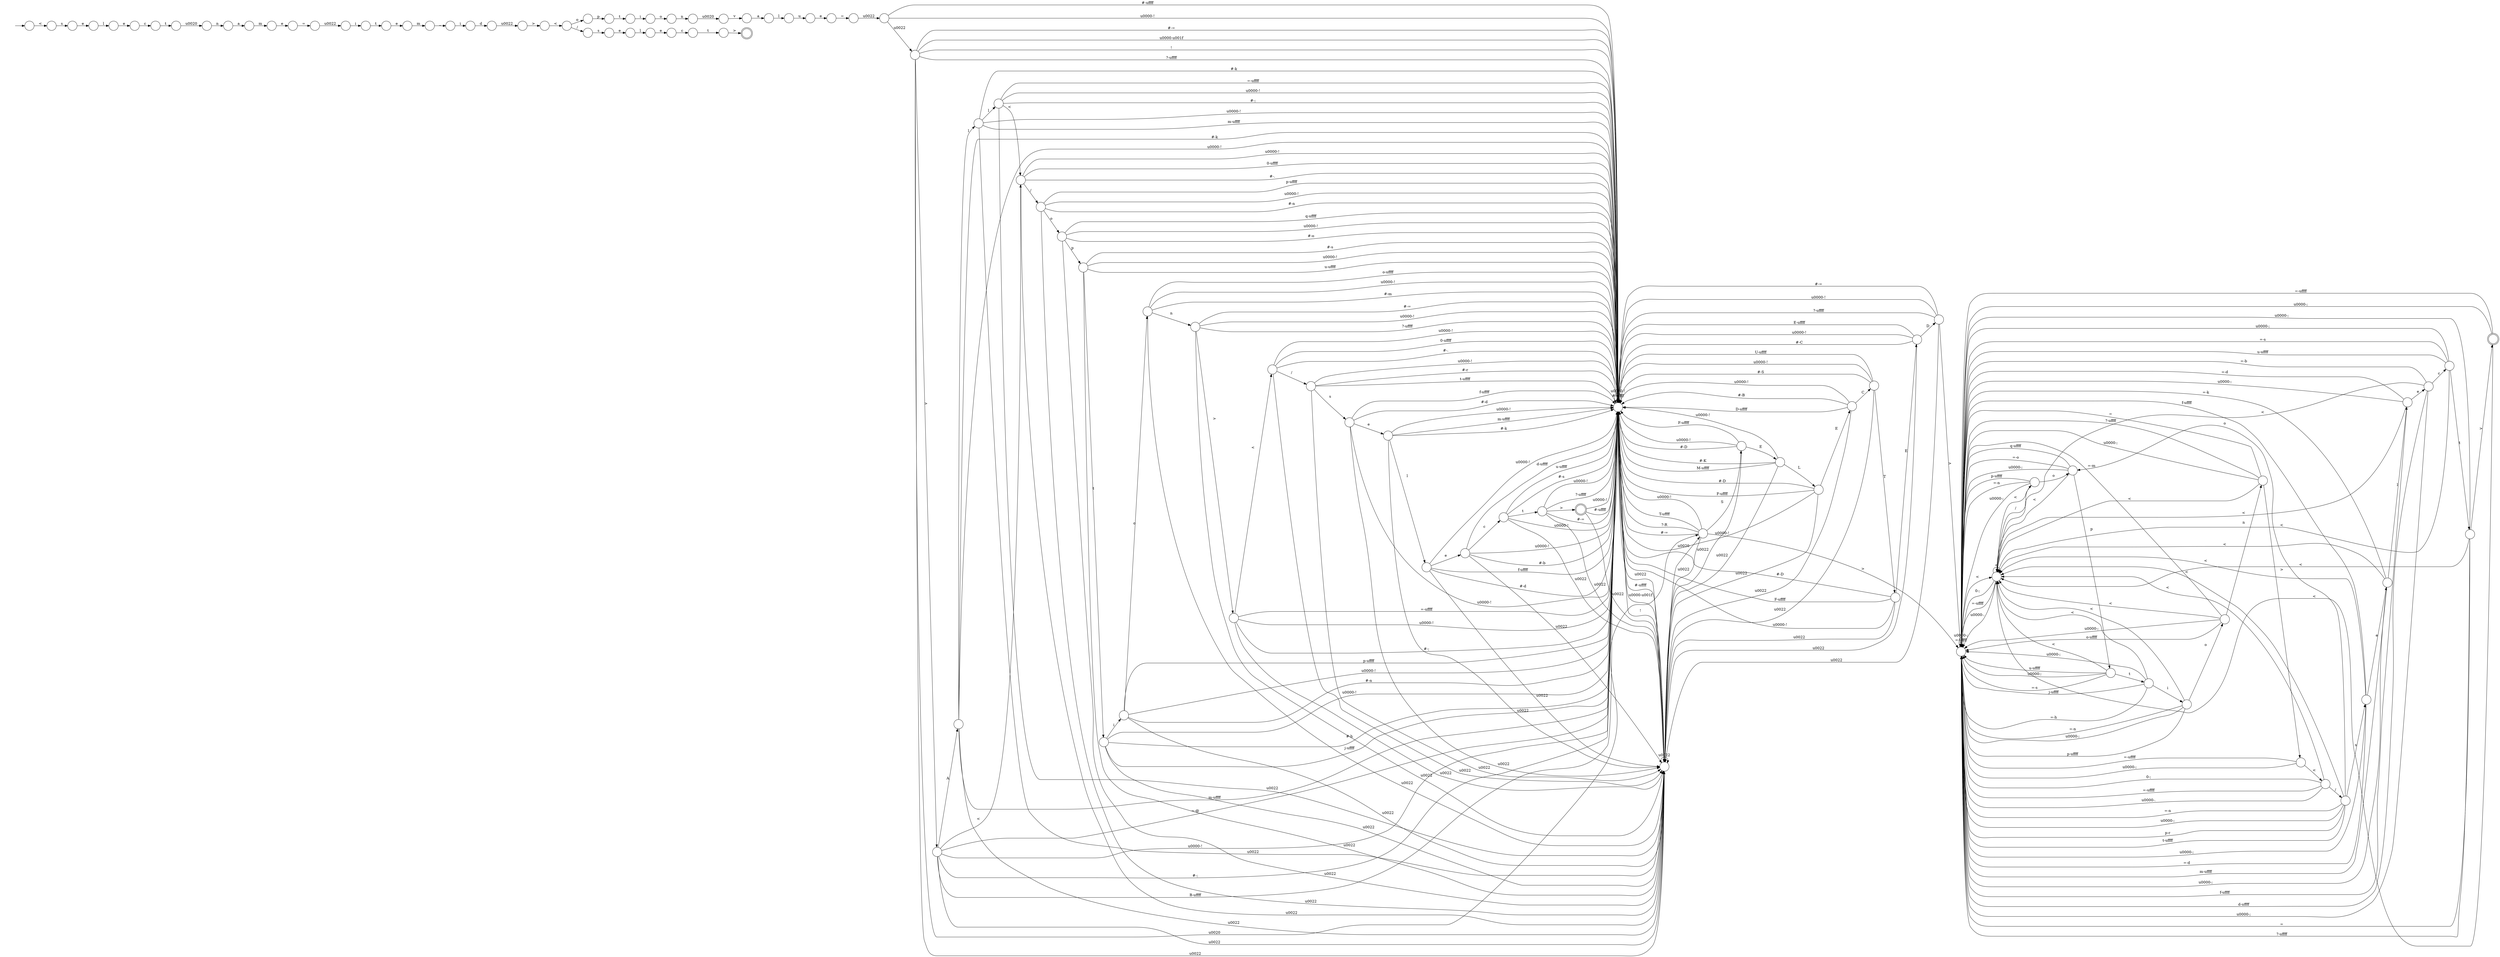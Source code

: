 digraph Automaton {
  rankdir = LR;
  0 [shape=circle,label=""];
  0 -> 12 [label="t"]
  1 [shape=circle,label=""];
  1 -> 40 [label="\u0022"]
  1 -> 23 [label="#-D"]
  1 -> 23 [label="F-\uffff"]
  1 -> 23 [label="\u0000-!"]
  1 -> 6 [label="E"]
  2 [shape=circle,label=""];
  2 -> 40 [label="\u0022"]
  2 -> 23 [label="#-="]
  2 -> 23 [label="\u0000-!"]
  2 -> 78 [label=">"]
  2 -> 23 [label="?-\uffff"]
  3 [shape=circle,label=""];
  3 -> 93 [label="\u0022"]
  3 -> 23 [label="#-\uffff"]
  3 -> 23 [label="\u0000-!"]
  4 [shape=doublecircle,label=""];
  4 -> 10 [label="=-\uffff"]
  4 -> 10 [label="\u0000-;"]
  4 -> 75 [label="<"]
  5 [shape=circle,label=""];
  5 -> 40 [label="\u0022"]
  5 -> 47 [label="e"]
  5 -> 23 [label="\u0000-!"]
  5 -> 23 [label="f-\uffff"]
  5 -> 23 [label="#-d"]
  6 [shape=circle,label=""];
  6 -> 40 [label="\u0022"]
  6 -> 23 [label="\u0000-!"]
  6 -> 23 [label="#-K"]
  6 -> 48 [label="L"]
  6 -> 23 [label="M-\uffff"]
  7 [shape=circle,label=""];
  7 -> 54 [label="t"]
  7 -> 10 [label="u-\uffff"]
  7 -> 10 [label="\u0000-;"]
  7 -> 75 [label="<"]
  7 -> 10 [label="=-s"]
  8 [shape=circle,label=""];
  8 -> 92 [label="d"]
  9 [shape=circle,label=""];
  9 -> 11 [label="="]
  10 [shape=circle,label=""];
  10 -> 10 [label="=-\uffff"]
  10 -> 10 [label="\u0000-;"]
  10 -> 75 [label="<"]
  11 [shape=circle,label=""];
  11 -> 31 [label="\u0022"]
  12 [shape=circle,label=""];
  12 -> 38 [label="e"]
  13 [shape=circle,label=""];
  13 -> 30 [label="n"]
  14 [shape=circle,label=""];
  14 -> 46 [label="i"]
  15 [shape=circle,label=""];
  15 -> 40 [label="\u0022"]
  15 -> 27 [label="c"]
  15 -> 23 [label="\u0000-!"]
  15 -> 23 [label="#-b"]
  15 -> 23 [label="d-\uffff"]
  16 [shape=circle,label=""];
  16 -> 72 [label="l"]
  17 [shape=circle,label=""];
  17 -> 40 [label="\u0022"]
  17 -> 23 [label="=-\uffff"]
  17 -> 23 [label="\u0000-!"]
  17 -> 23 [label="#-;"]
  17 -> 73 [label="<"]
  18 [shape=circle,label=""];
  18 -> 16 [label="e"]
  19 [shape=circle,label=""];
  19 -> 42 [label="_"]
  20 [shape=circle,label=""];
  20 -> 22 [label="l"]
  21 [shape=circle,label=""];
  21 -> 99 [label="l"]
  22 [shape=circle,label=""];
  22 -> 87 [label="e"]
  23 [shape=circle,label=""];
  23 -> 40 [label="\u0022"]
  23 -> 23 [label="#-\uffff"]
  23 -> 23 [label="\u0000-!"]
  24 [shape=circle,label=""];
  24 -> 10 [label="=-k"]
  24 -> 10 [label="m-\uffff"]
  24 -> 81 [label="l"]
  24 -> 10 [label="\u0000-;"]
  24 -> 75 [label="<"]
  25 [shape=circle,label=""];
  25 -> 40 [label="\u0022"]
  25 -> 23 [label="p-\uffff"]
  25 -> 23 [label="\u0000-!"]
  25 -> 23 [label="#-n"]
  25 -> 80 [label="o"]
  26 [shape=circle,label=""];
  26 -> 62 [label="m"]
  27 [shape=circle,label=""];
  27 -> 40 [label="\u0022"]
  27 -> 2 [label="t"]
  27 -> 23 [label="#-s"]
  27 -> 23 [label="\u0000-!"]
  27 -> 23 [label="u-\uffff"]
  28 [shape=circle,label=""];
  28 -> 10 [label="p-r"]
  28 -> 97 [label="s"]
  28 -> 10 [label="t-\uffff"]
  28 -> 10 [label="=-n"]
  28 -> 10 [label="\u0000-;"]
  28 -> 75 [label="<"]
  28 -> 41 [label="o"]
  29 [shape=circle,label=""];
  29 -> 40 [label="\u0022"]
  29 -> 23 [label="=-\uffff"]
  29 -> 23 [label="\u0000-!"]
  29 -> 23 [label="#-;"]
  29 -> 50 [label="<"]
  30 [shape=circle,label=""];
  30 -> 69 [label="\u0020"]
  31 [shape=circle,label=""];
  31 -> 0 [label="i"]
  32 [shape=circle,label=""];
  32 -> 34 [label="p"]
  33 [shape=circle,label=""];
  33 -> 21 [label="a"]
  34 [shape=circle,label=""];
  34 -> 14 [label="t"]
  35 [shape=circle,label=""];
  35 -> 94 [label="\u0020"]
  36 [shape=circle,label=""];
  36 -> 40 [label="\u0022"]
  36 -> 23 [label="\u0000-!"]
  36 -> 23 [label="m-\uffff"]
  36 -> 29 [label="l"]
  36 -> 23 [label="#-k"]
  37 [shape=circle,label=""];
  37 -> 10 [label="="]
  37 -> 4 [label=">"]
  37 -> 10 [label="\u0000-;"]
  37 -> 75 [label="<"]
  37 -> 10 [label="?-\uffff"]
  38 [shape=circle,label=""];
  38 -> 19 [label="m"]
  39 [shape=circle,label=""];
  39 -> 10 [label="=-\uffff"]
  39 -> 10 [label="\u0000-;"]
  39 -> 86 [label="<"]
  40 [shape=circle,label=""];
  40 -> 40 [label="\u0022"]
  40 -> 23 [label="#-\uffff"]
  40 -> 23 [label="\u0000-\u001f"]
  40 -> 89 [label="\u0020"]
  40 -> 23 [label="!"]
  41 [shape=circle,label=""];
  41 -> 10 [label="q-\uffff"]
  41 -> 7 [label="p"]
  41 -> 10 [label="=-o"]
  41 -> 10 [label="\u0000-;"]
  41 -> 75 [label="<"]
  42 [shape=circle,label=""];
  42 -> 8 [label="i"]
  43 [shape=circle,label=""];
  43 -> 3 [label="\u0022"]
  44 [shape=circle,label=""];
  44 -> 95 [label="s"]
  45 [shape=circle,label=""];
  45 -> 26 [label="a"]
  46 [shape=circle,label=""];
  46 -> 13 [label="o"]
  47 [shape=circle,label=""];
  47 -> 40 [label="\u0022"]
  47 -> 23 [label="\u0000-!"]
  47 -> 23 [label="m-\uffff"]
  47 -> 88 [label="l"]
  47 -> 23 [label="#-k"]
  48 [shape=circle,label=""];
  48 -> 40 [label="\u0022"]
  48 -> 23 [label="#-D"]
  48 -> 23 [label="F-\uffff"]
  48 -> 23 [label="\u0000-!"]
  48 -> 51 [label="E"]
  49 [shape=circle,label=""];
  49 -> 35 [label="t"]
  50 [shape=circle,label=""];
  50 -> 40 [label="\u0022"]
  50 -> 25 [label="/"]
  50 -> 23 [label="\u0000-!"]
  50 -> 23 [label="0-\uffff"]
  50 -> 23 [label="#-."]
  51 [shape=circle,label=""];
  51 -> 40 [label="\u0022"]
  51 -> 23 [label="\u0000-!"]
  51 -> 70 [label="C"]
  51 -> 23 [label="#-B"]
  51 -> 23 [label="D-\uffff"]
  52 [shape=circle,label=""];
  52 -> 49 [label="c"]
  53 [shape=circle,label=""];
  53 -> 18 [label="s"]
  54 [shape=circle,label=""];
  54 -> 90 [label="i"]
  54 -> 10 [label="=-h"]
  54 -> 10 [label="\u0000-;"]
  54 -> 75 [label="<"]
  54 -> 10 [label="j-\uffff"]
  55 [shape=circle,label=""];
  55 -> 40 [label="\u0022"]
  55 -> 23 [label="#-D"]
  55 -> 23 [label="F-\uffff"]
  55 -> 23 [label="\u0000-!"]
  55 -> 58 [label="E"]
  56 [shape=circle,label=""];
  initial [shape=plaintext,label=""];
  initial -> 56
  56 -> 53 [label="<"]
  57 [shape=circle,label=""];
  57 -> 37 [label="t"]
  57 -> 10 [label="u-\uffff"]
  57 -> 10 [label="\u0000-;"]
  57 -> 75 [label="<"]
  57 -> 10 [label="=-s"]
  58 [shape=circle,label=""];
  58 -> 40 [label="\u0022"]
  58 -> 96 [label="D"]
  58 -> 23 [label="\u0000-!"]
  58 -> 23 [label="E-\uffff"]
  58 -> 23 [label="#-C"]
  59 [shape=circle,label=""];
  59 -> 40 [label="\u0022"]
  59 -> 23 [label="\u0000-!"]
  59 -> 23 [label="m-\uffff"]
  59 -> 36 [label="l"]
  59 -> 23 [label="#-k"]
  60 [shape=circle,label=""];
  60 -> 10 [label="="]
  60 -> 39 [label=">"]
  60 -> 10 [label="\u0000-;"]
  60 -> 75 [label="<"]
  60 -> 10 [label="?-\uffff"]
  61 [shape=circle,label=""];
  61 -> 40 [label="\u0022"]
  61 -> 23 [label="\u0000-!"]
  61 -> 23 [label="#-r"]
  61 -> 5 [label="s"]
  61 -> 23 [label="t-\uffff"]
  62 [shape=circle,label=""];
  62 -> 9 [label="e"]
  63 [shape=circle,label=""];
  63 -> 10 [label="p-\uffff"]
  63 -> 10 [label="=-n"]
  63 -> 10 [label="\u0000-;"]
  63 -> 75 [label="<"]
  63 -> 41 [label="o"]
  64 [shape=circle,label=""];
  64 -> 40 [label="\u0022"]
  64 -> 23 [label="p-\uffff"]
  64 -> 23 [label="\u0000-!"]
  64 -> 23 [label="#-n"]
  64 -> 65 [label="o"]
  65 [shape=circle,label=""];
  65 -> 82 [label="n"]
  65 -> 40 [label="\u0022"]
  65 -> 23 [label="o-\uffff"]
  65 -> 23 [label="\u0000-!"]
  65 -> 23 [label="#-m"]
  66 [shape=circle,label=""];
  66 -> 91 [label=">"]
  67 [shape=circle,label=""];
  67 -> 66 [label="t"]
  68 [shape=circle,label=""];
  68 -> 57 [label="c"]
  68 -> 10 [label="=-b"]
  68 -> 10 [label="d-\uffff"]
  68 -> 10 [label="\u0000-;"]
  68 -> 75 [label="<"]
  69 [shape=circle,label=""];
  69 -> 33 [label="v"]
  70 [shape=circle,label=""];
  70 -> 40 [label="\u0022"]
  70 -> 23 [label="\u0000-!"]
  70 -> 55 [label="T"]
  70 -> 23 [label="#-S"]
  70 -> 23 [label="U-\uffff"]
  71 [shape=circle,label=""];
  71 -> 43 [label="="]
  72 [shape=circle,label=""];
  72 -> 52 [label="e"]
  73 [shape=circle,label=""];
  73 -> 40 [label="\u0022"]
  73 -> 61 [label="/"]
  73 -> 23 [label="\u0000-!"]
  73 -> 23 [label="0-\uffff"]
  73 -> 23 [label="#-."]
  74 [shape=circle,label=""];
  74 -> 71 [label="e"]
  75 [shape=circle,label=""];
  75 -> 10 [label="0-;"]
  75 -> 10 [label="=-\uffff"]
  75 -> 10 [label="\u0000-."]
  75 -> 63 [label="/"]
  75 -> 75 [label="<"]
  76 [shape=circle,label=""];
  76 -> 40 [label="\u0022"]
  76 -> 77 [label="t"]
  76 -> 23 [label="#-s"]
  76 -> 23 [label="\u0000-!"]
  76 -> 23 [label="u-\uffff"]
  77 [shape=circle,label=""];
  77 -> 40 [label="\u0022"]
  77 -> 23 [label="\u0000-!"]
  77 -> 64 [label="i"]
  77 -> 23 [label="#-h"]
  77 -> 23 [label="j-\uffff"]
  78 [shape=doublecircle,label=""];
  78 -> 40 [label="\u0022"]
  78 -> 23 [label="#-\uffff"]
  78 -> 23 [label="\u0000-!"]
  79 [shape=circle,label=""];
  79 -> 84 [label=">"]
  80 [shape=circle,label=""];
  80 -> 23 [label="q-\uffff"]
  80 -> 40 [label="\u0022"]
  80 -> 23 [label="\u0000-!"]
  80 -> 76 [label="p"]
  80 -> 23 [label="#-o"]
  81 [shape=circle,label=""];
  81 -> 68 [label="e"]
  81 -> 10 [label="f-\uffff"]
  81 -> 10 [label="\u0000-;"]
  81 -> 75 [label="<"]
  81 -> 10 [label="=-d"]
  82 [shape=circle,label=""];
  82 -> 40 [label="\u0022"]
  82 -> 23 [label="#-="]
  82 -> 23 [label="\u0000-!"]
  82 -> 17 [label=">"]
  82 -> 23 [label="?-\uffff"]
  83 [shape=circle,label=""];
  83 -> 40 [label="\u0022"]
  83 -> 59 [label="A"]
  83 -> 23 [label="\u0000-!"]
  83 -> 23 [label="#-;"]
  83 -> 23 [label="B-\uffff"]
  83 -> 23 [label="=-@"]
  83 -> 50 [label="<"]
  84 [shape=circle,label=""];
  84 -> 85 [label="<"]
  85 [shape=circle,label=""];
  85 -> 44 [label="/"]
  85 -> 32 [label="o"]
  86 [shape=circle,label=""];
  86 -> 10 [label="0-;"]
  86 -> 10 [label="=-\uffff"]
  86 -> 10 [label="\u0000-."]
  86 -> 28 [label="/"]
  86 -> 75 [label="<"]
  87 [shape=circle,label=""];
  87 -> 67 [label="c"]
  88 [shape=circle,label=""];
  88 -> 40 [label="\u0022"]
  88 -> 23 [label="\u0000-!"]
  88 -> 15 [label="e"]
  88 -> 23 [label="f-\uffff"]
  88 -> 23 [label="#-d"]
  89 [shape=circle,label=""];
  89 -> 40 [label="\u0022"]
  89 -> 23 [label="?-R"]
  89 -> 23 [label="#-="]
  89 -> 23 [label="\u0000-!"]
  89 -> 1 [label="S"]
  89 -> 10 [label=">"]
  89 -> 23 [label="T-\uffff"]
  90 [shape=circle,label=""];
  90 -> 10 [label="p-\uffff"]
  90 -> 10 [label="=-n"]
  90 -> 10 [label="\u0000-;"]
  90 -> 75 [label="<"]
  90 -> 98 [label="o"]
  91 [shape=doublecircle,label=""];
  92 [shape=circle,label=""];
  92 -> 79 [label="\u0022"]
  93 [shape=circle,label=""];
  93 -> 40 [label="\u0022"]
  93 -> 23 [label="#-="]
  93 -> 83 [label=">"]
  93 -> 23 [label="\u0000-\u001f"]
  93 -> 89 [label="\u0020"]
  93 -> 23 [label="!"]
  93 -> 23 [label="?-\uffff"]
  94 [shape=circle,label=""];
  94 -> 45 [label="n"]
  95 [shape=circle,label=""];
  95 -> 20 [label="e"]
  96 [shape=circle,label=""];
  96 -> 40 [label="\u0022"]
  96 -> 23 [label="#-="]
  96 -> 23 [label="\u0000-!"]
  96 -> 10 [label=">"]
  96 -> 23 [label="?-\uffff"]
  97 [shape=circle,label=""];
  97 -> 24 [label="e"]
  97 -> 10 [label="f-\uffff"]
  97 -> 10 [label="\u0000-;"]
  97 -> 75 [label="<"]
  97 -> 10 [label="=-d"]
  98 [shape=circle,label=""];
  98 -> 60 [label="n"]
  98 -> 10 [label="o-\uffff"]
  98 -> 10 [label="\u0000-;"]
  98 -> 75 [label="<"]
  98 -> 10 [label="=-m"]
  99 [shape=circle,label=""];
  99 -> 74 [label="u"]
}

